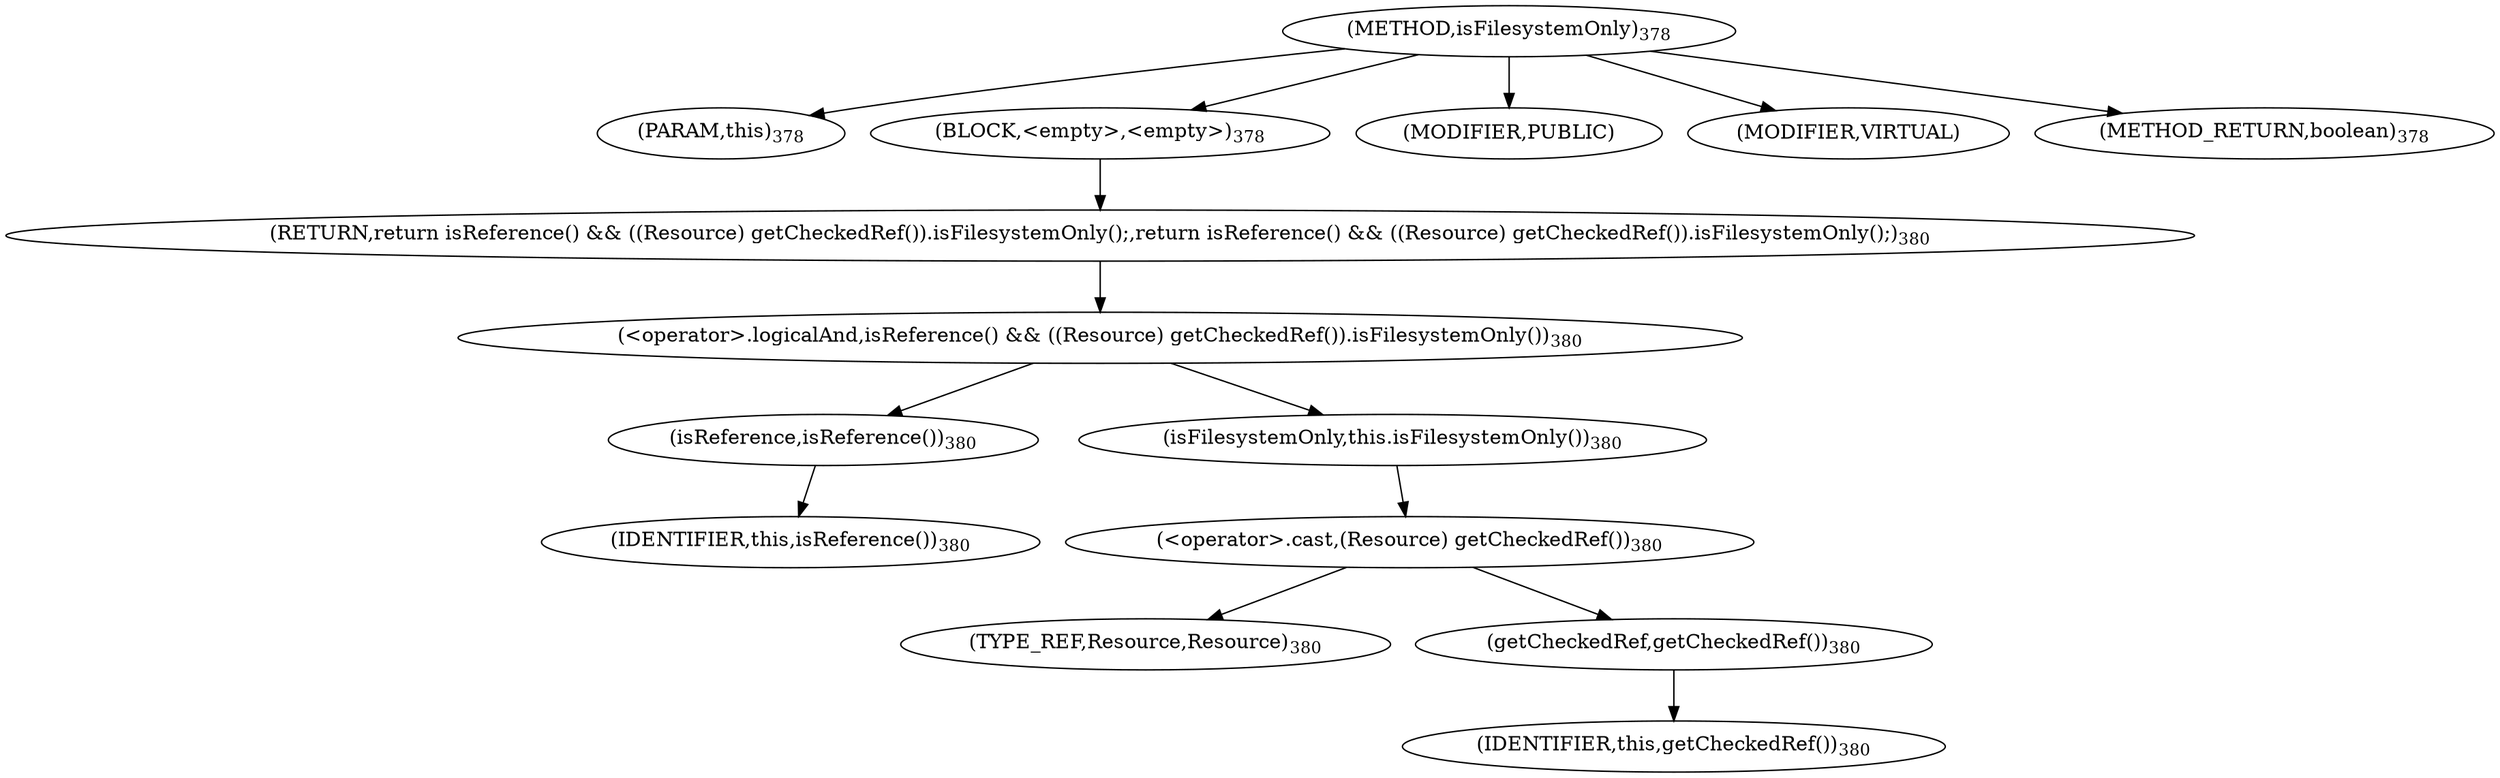 digraph "isFilesystemOnly" {  
"685" [label = <(METHOD,isFilesystemOnly)<SUB>378</SUB>> ]
"74" [label = <(PARAM,this)<SUB>378</SUB>> ]
"686" [label = <(BLOCK,&lt;empty&gt;,&lt;empty&gt;)<SUB>378</SUB>> ]
"687" [label = <(RETURN,return isReference() &amp;&amp; ((Resource) getCheckedRef()).isFilesystemOnly();,return isReference() &amp;&amp; ((Resource) getCheckedRef()).isFilesystemOnly();)<SUB>380</SUB>> ]
"688" [label = <(&lt;operator&gt;.logicalAnd,isReference() &amp;&amp; ((Resource) getCheckedRef()).isFilesystemOnly())<SUB>380</SUB>> ]
"689" [label = <(isReference,isReference())<SUB>380</SUB>> ]
"73" [label = <(IDENTIFIER,this,isReference())<SUB>380</SUB>> ]
"690" [label = <(isFilesystemOnly,this.isFilesystemOnly())<SUB>380</SUB>> ]
"691" [label = <(&lt;operator&gt;.cast,(Resource) getCheckedRef())<SUB>380</SUB>> ]
"692" [label = <(TYPE_REF,Resource,Resource)<SUB>380</SUB>> ]
"693" [label = <(getCheckedRef,getCheckedRef())<SUB>380</SUB>> ]
"75" [label = <(IDENTIFIER,this,getCheckedRef())<SUB>380</SUB>> ]
"694" [label = <(MODIFIER,PUBLIC)> ]
"695" [label = <(MODIFIER,VIRTUAL)> ]
"696" [label = <(METHOD_RETURN,boolean)<SUB>378</SUB>> ]
  "685" -> "74" 
  "685" -> "686" 
  "685" -> "694" 
  "685" -> "695" 
  "685" -> "696" 
  "686" -> "687" 
  "687" -> "688" 
  "688" -> "689" 
  "688" -> "690" 
  "689" -> "73" 
  "690" -> "691" 
  "691" -> "692" 
  "691" -> "693" 
  "693" -> "75" 
}
